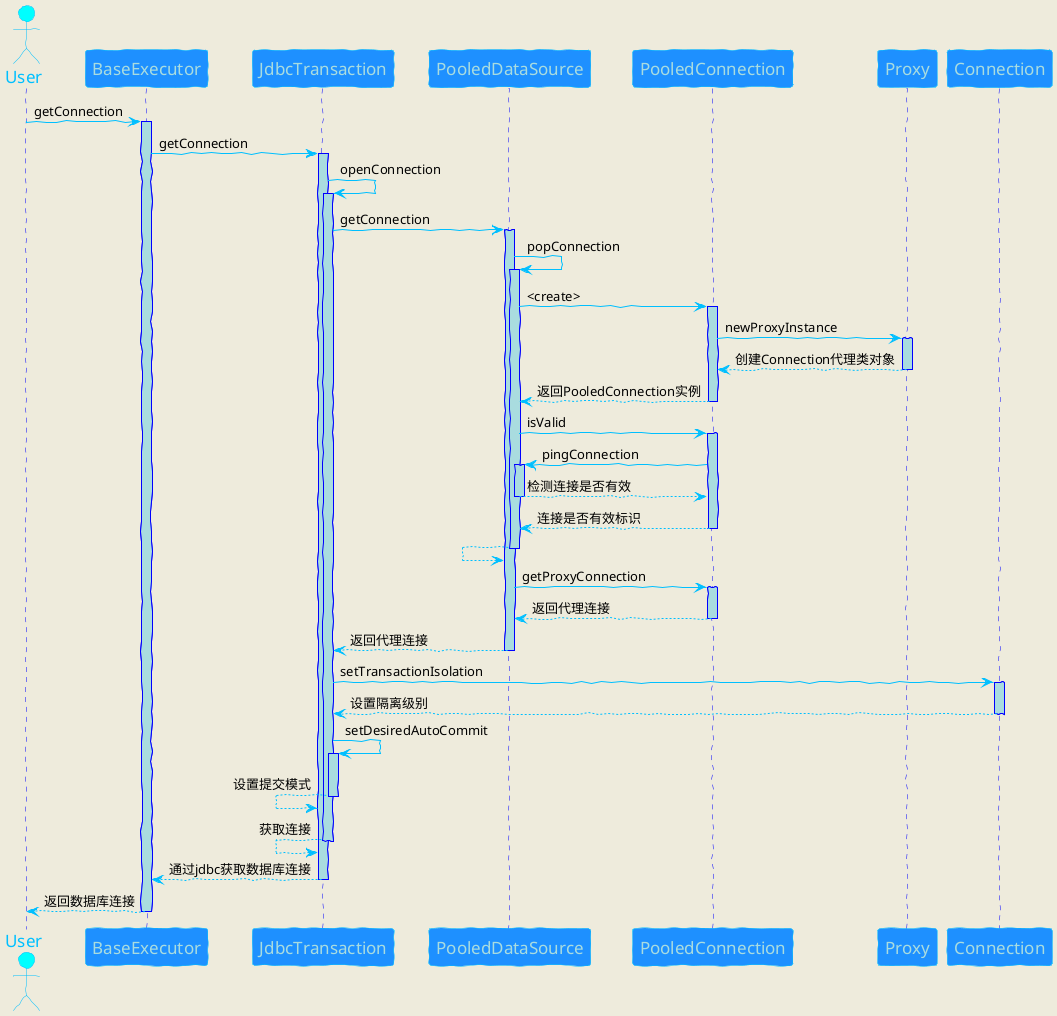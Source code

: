 @startuml
skinparam backgroundColor #EEEBDC
skinparam handwritten true

skinparam sequence {
	ArrowColor DeepSkyBlue
	ActorBorderColor DeepSkyBlue
	LifeLineBorderColor blue
	LifeLineBackgroundColor #A9DCDF

	ParticipantBorderColor DeepSkyBlue
	ParticipantBackgroundColor DodgerBlue
	ParticipantFontName Impact
	ParticipantFontSize 17
	ParticipantFontColor #A9DCDF

	ActorBackgroundColor aqua
	ActorFontColor DeepSkyBlue
	ActorFontSize 17
	ActorFontName Aapex
}
actor User

User -> BaseExecutor: getConnection
activate BaseExecutor

    BaseExecutor -> JdbcTransaction: getConnection
    activate JdbcTransaction

        JdbcTransaction -> JdbcTransaction: openConnection
        activate JdbcTransaction
            JdbcTransaction -> PooledDataSource: getConnection
            activate PooledDataSource
                PooledDataSource -> PooledDataSource: popConnection
                activate PooledDataSource
                    PooledDataSource -> PooledConnection: <create>
                    activate PooledConnection
                        PooledConnection -> Proxy: newProxyInstance
                        activate Proxy
                        PooledConnection <-- Proxy: 创建Connection代理类对象
                        deactivate Proxy
                    PooledDataSource <-- PooledConnection: 返回PooledConnection实例
                    deactivate PooledConnection

                    PooledDataSource -> PooledConnection: isValid
                    activate PooledConnection
                        PooledConnection -> PooledDataSource: pingConnection
                        activate PooledDataSource
                        PooledConnection <-- PooledDataSource: 检测连接是否有效
                        deactivate PooledDataSource
                    PooledDataSource <-- PooledConnection: 连接是否有效标识
                    deactivate PooledConnection
                PooledDataSource <-- PooledDataSource:
                deactivate PooledDataSource

                PooledDataSource -> PooledConnection: getProxyConnection
                activate PooledConnection
                PooledDataSource <-- PooledConnection: 返回代理连接
                deactivate PooledConnection
            JdbcTransaction <-- PooledDataSource: 返回代理连接
            deactivate PooledDataSource
            JdbcTransaction -> Connection: setTransactionIsolation
            activate Connection
            JdbcTransaction <-- Connection: 设置隔离级别
            deactivate Connection
            JdbcTransaction -> JdbcTransaction: setDesiredAutoCommit
            activate JdbcTransaction
            JdbcTransaction <-- JdbcTransaction: 设置提交模式
            deactivate JdbcTransaction
        JdbcTransaction <-- JdbcTransaction: 获取连接
        deactivate JdbcTransaction

    BaseExecutor <-- JdbcTransaction: 通过jdbc获取数据库连接
    deactivate JdbcTransaction

User <-- BaseExecutor: 返回数据库连接
deactivate BaseExecutor


@enduml